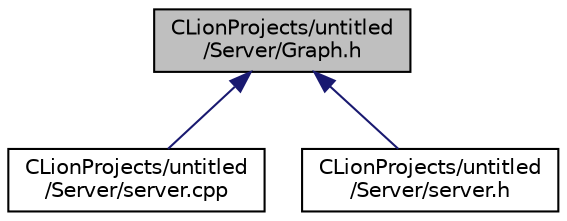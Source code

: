 digraph "CLionProjects/untitled/Server/Graph.h"
{
  edge [fontname="Helvetica",fontsize="10",labelfontname="Helvetica",labelfontsize="10"];
  node [fontname="Helvetica",fontsize="10",shape=record];
  Node10 [label="CLionProjects/untitled\l/Server/Graph.h",height=0.2,width=0.4,color="black", fillcolor="grey75", style="filled", fontcolor="black"];
  Node10 -> Node11 [dir="back",color="midnightblue",fontsize="10",style="solid"];
  Node11 [label="CLionProjects/untitled\l/Server/server.cpp",height=0.2,width=0.4,color="black", fillcolor="white", style="filled",URL="$server_8cpp.html"];
  Node10 -> Node12 [dir="back",color="midnightblue",fontsize="10",style="solid"];
  Node12 [label="CLionProjects/untitled\l/Server/server.h",height=0.2,width=0.4,color="black", fillcolor="white", style="filled",URL="$server_8h.html"];
}
